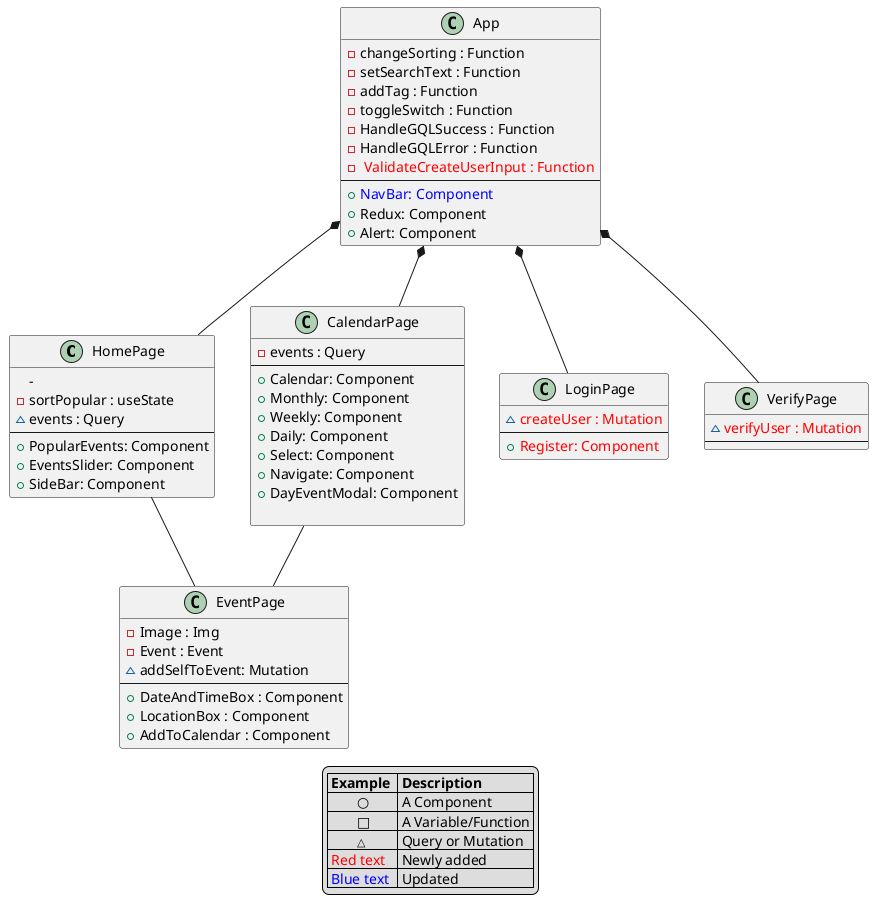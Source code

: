 @startuml FrontEndClassDiagram
class HomePage {
    - 
    - sortPopular : useState
    ~ events : Query 
    --
    + PopularEvents: Component
    + EventsSlider: Component
    + SideBar: Component
}

class App {
    - changeSorting : Function
    - setSearchText : Function
    - addTag : Function
    - toggleSwitch : Function
    - HandleGQLSuccess : Function
    - HandleGQLError : Function
    - <color:red> ValidateCreateUserInput : Function
    --
    + <color:blue>NavBar: Component
    + Redux: Component
    + Alert: Component
    }
class CalendarPage {
    - events : Query
    --
    + Calendar: Component
    + Monthly: Component
    + Weekly: Component
    + Daily: Component
    + Select: Component
    + Navigate: Component
    + DayEventModal: Component

}
class EventPage {
    -Image : Img
    -Event : Event
     ~addSelfToEvent: Mutation
    --
    + DateAndTimeBox : Component
    + LocationBox : Component
    + AddToCalendar : Component
}
class LoginPage {
    ~ <color:red>createUser : Mutation
    --
    +<color:red>Register: Component
    }
    class VerifyPage {
    ~ <color:red>verifyUser : Mutation
    --
}

App*-- HomePage    
App*-- CalendarPage  
App*-- LoginPage
App*-- VerifyPage
CalendarPage-- EventPage 
HomePage-- EventPage
legend
    |= Example  |= Description |
    |        ○ | A Component |
    |        □ | A Variable/Function |
    |        <size:11>△ | Query or Mutation |
    |<color:red> Red text | Newly added|
    |<color:blue> Blue text | Updated |
endlegend
@enduml

class EventPage {
}
class AddEventPage {
}
class VerifyPage {
}
class AccountPage {
}
class LoginPage {
    }
